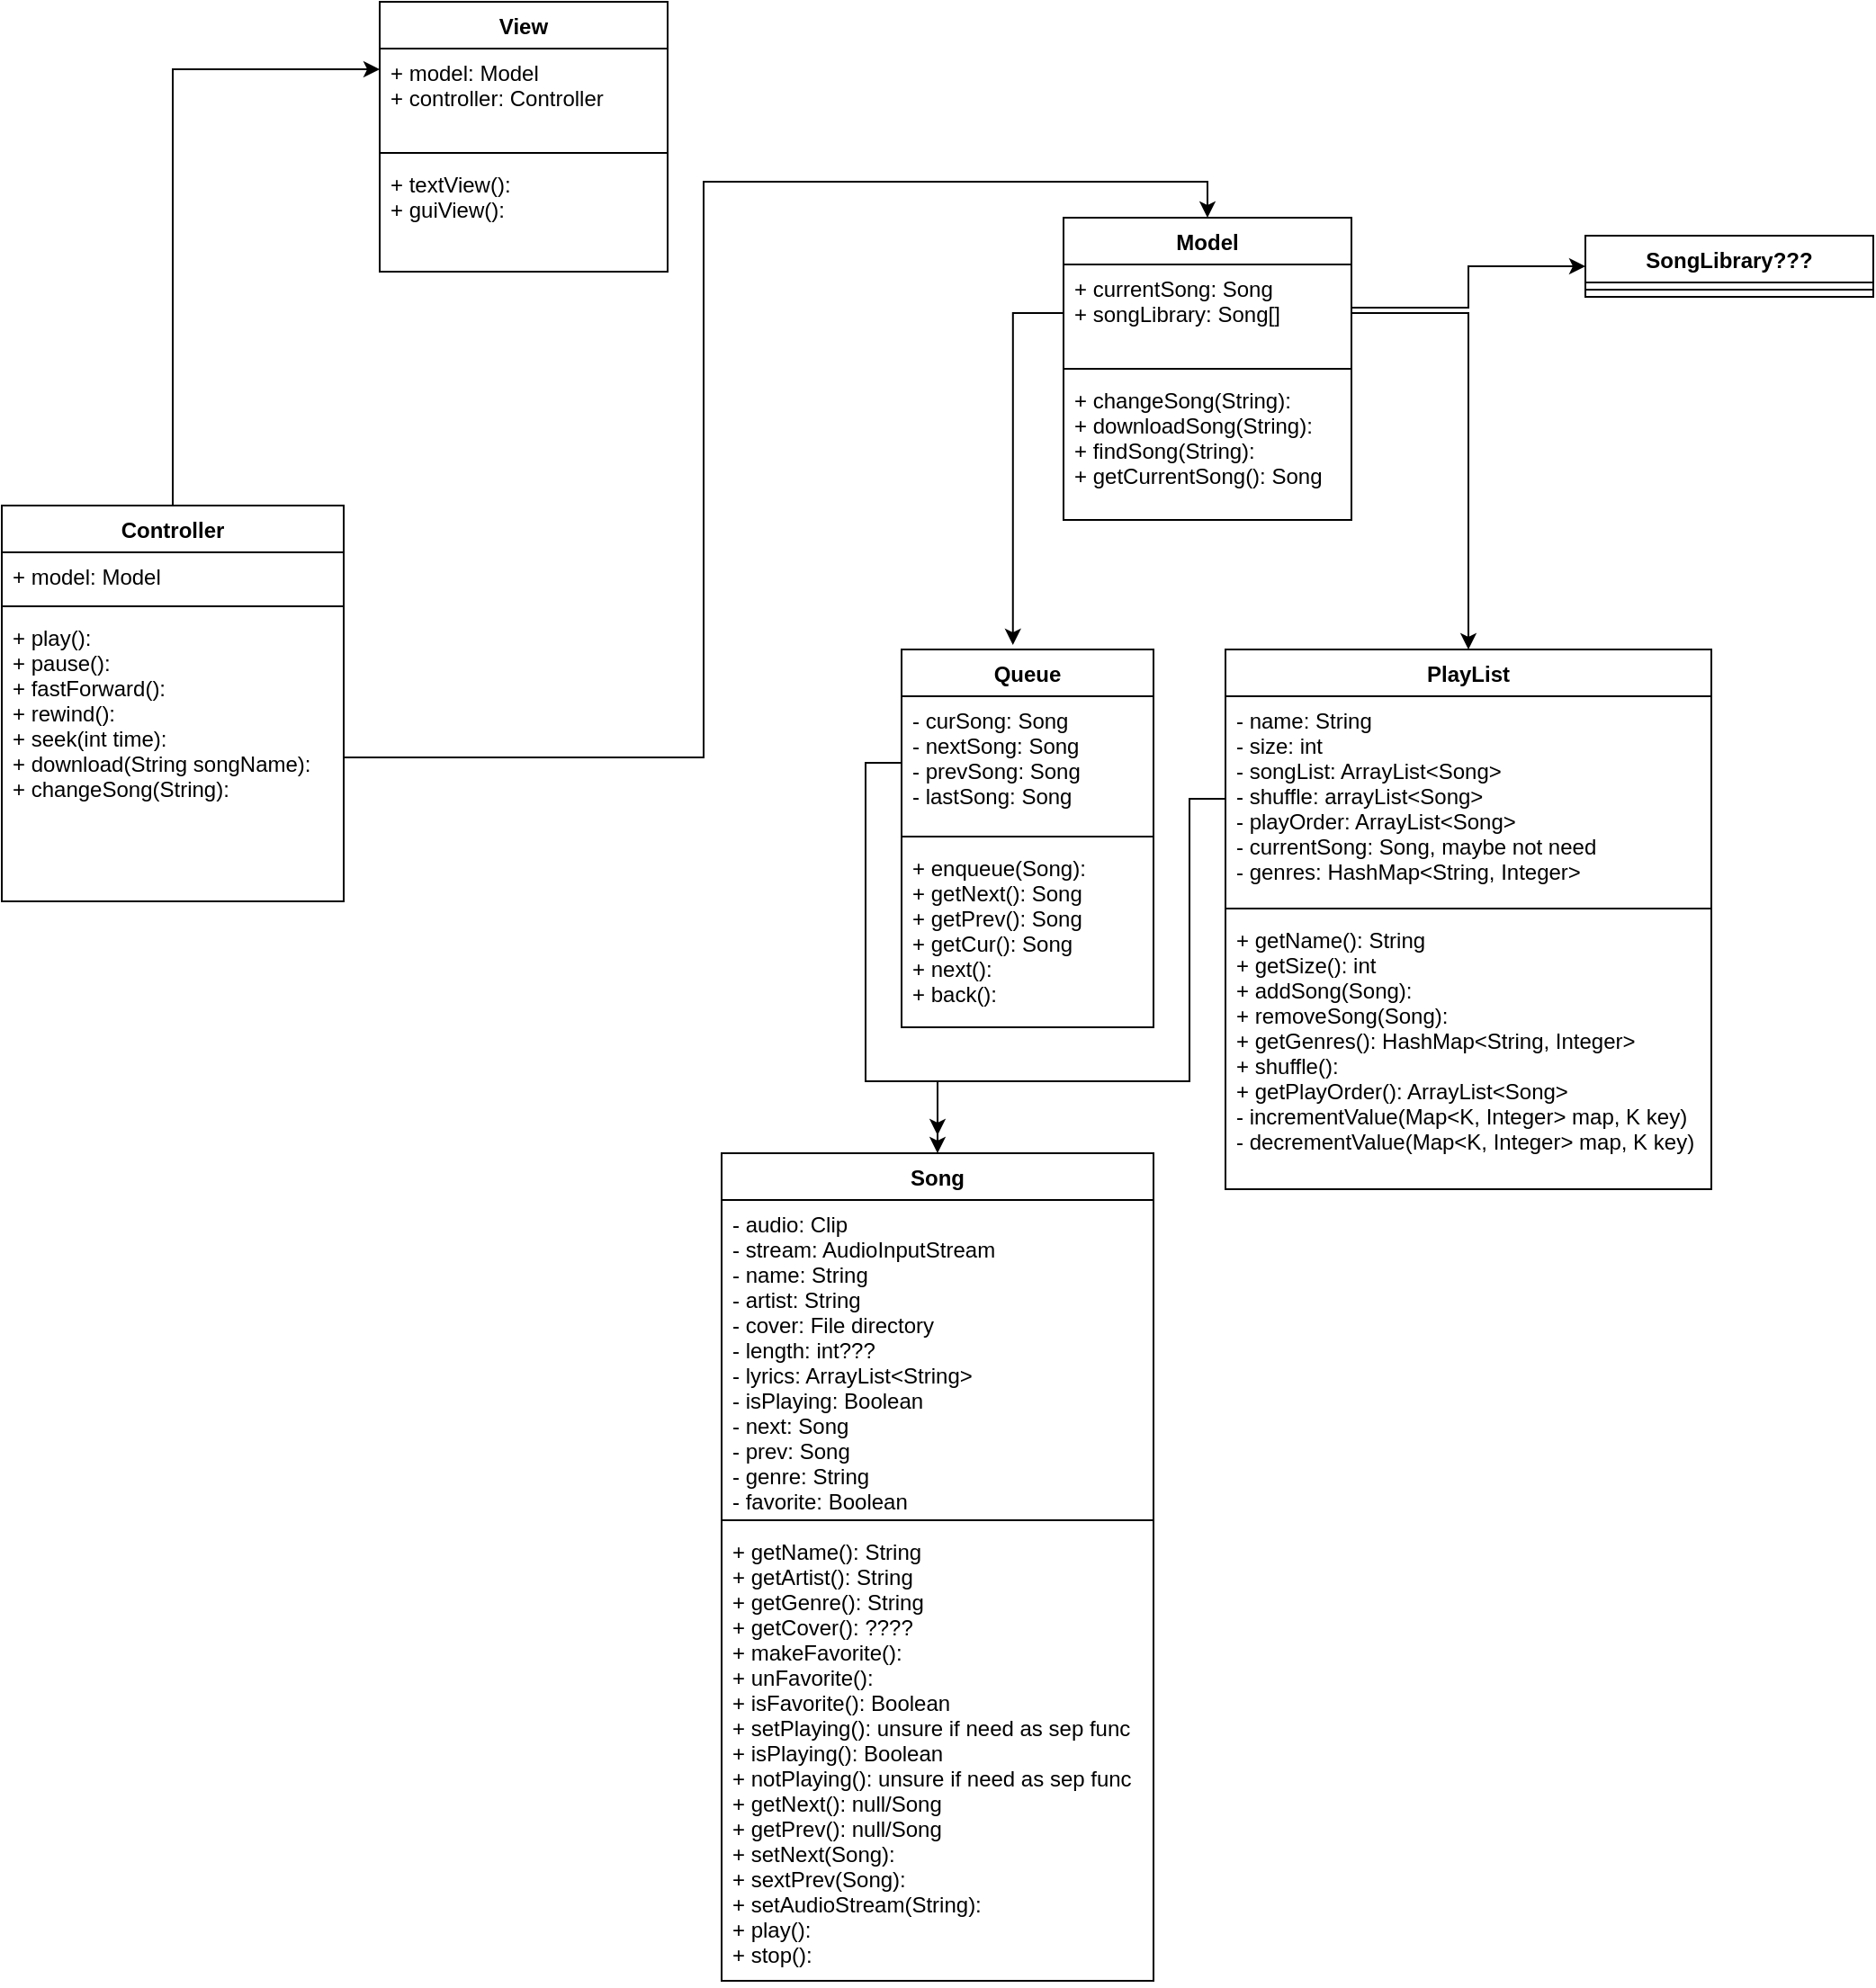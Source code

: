 <mxfile version="17.4.3" type="device"><diagram id="x7jedYCvUBm-3-thgjqw" name="Page-1"><mxGraphModel dx="1351" dy="821" grid="1" gridSize="10" guides="1" tooltips="1" connect="1" arrows="1" fold="1" page="1" pageScale="1" pageWidth="850" pageHeight="1100" math="0" shadow="0"><root><mxCell id="0"/><mxCell id="1" parent="0"/><mxCell id="eeyS4aO8ozMA6YHfOCXn-26" style="edgeStyle=orthogonalEdgeStyle;rounded=0;orthogonalLoop=1;jettySize=auto;html=1;entryX=0;entryY=0.5;entryDx=0;entryDy=0;" edge="1" parent="1" source="OL-D1mIjCB3-K_9TSbV1-14" target="eeyS4aO8ozMA6YHfOCXn-22"><mxGeometry relative="1" as="geometry"><Array as="points"><mxPoint x="855" y="170"/><mxPoint x="855" y="147"/></Array></mxGeometry></mxCell><mxCell id="OL-D1mIjCB3-K_9TSbV1-14" value="Model" style="swimlane;fontStyle=1;align=center;verticalAlign=top;childLayout=stackLayout;horizontal=1;startSize=26;horizontalStack=0;resizeParent=1;resizeParentMax=0;resizeLast=0;collapsible=1;marginBottom=0;" parent="1" vertex="1"><mxGeometry x="630" y="120" width="160" height="168" as="geometry"/></mxCell><mxCell id="OL-D1mIjCB3-K_9TSbV1-15" value="+ currentSong: Song&#10;+ songLibrary: Song[]" style="text;strokeColor=none;fillColor=none;align=left;verticalAlign=top;spacingLeft=4;spacingRight=4;overflow=hidden;rotatable=0;points=[[0,0.5],[1,0.5]];portConstraint=eastwest;" parent="OL-D1mIjCB3-K_9TSbV1-14" vertex="1"><mxGeometry y="26" width="160" height="54" as="geometry"/></mxCell><mxCell id="OL-D1mIjCB3-K_9TSbV1-16" value="" style="line;strokeWidth=1;fillColor=none;align=left;verticalAlign=middle;spacingTop=-1;spacingLeft=3;spacingRight=3;rotatable=0;labelPosition=right;points=[];portConstraint=eastwest;" parent="OL-D1mIjCB3-K_9TSbV1-14" vertex="1"><mxGeometry y="80" width="160" height="8" as="geometry"/></mxCell><mxCell id="OL-D1mIjCB3-K_9TSbV1-17" value="+ changeSong(String):&#10;+ downloadSong(String):&#10;+ findSong(String):&#10;+ getCurrentSong(): Song" style="text;strokeColor=none;fillColor=none;align=left;verticalAlign=top;spacingLeft=4;spacingRight=4;overflow=hidden;rotatable=0;points=[[0,0.5],[1,0.5]];portConstraint=eastwest;" parent="OL-D1mIjCB3-K_9TSbV1-14" vertex="1"><mxGeometry y="88" width="160" height="80" as="geometry"/></mxCell><mxCell id="OL-D1mIjCB3-K_9TSbV1-31" style="edgeStyle=orthogonalEdgeStyle;rounded=0;orthogonalLoop=1;jettySize=auto;html=1;exitX=0.5;exitY=0;exitDx=0;exitDy=0;entryX=0;entryY=0.25;entryDx=0;entryDy=0;" parent="1" source="OL-D1mIjCB3-K_9TSbV1-18" target="OL-D1mIjCB3-K_9TSbV1-22" edge="1"><mxGeometry relative="1" as="geometry"/></mxCell><mxCell id="OL-D1mIjCB3-K_9TSbV1-18" value="Controller" style="swimlane;fontStyle=1;align=center;verticalAlign=top;childLayout=stackLayout;horizontal=1;startSize=26;horizontalStack=0;resizeParent=1;resizeParentMax=0;resizeLast=0;collapsible=1;marginBottom=0;" parent="1" vertex="1"><mxGeometry x="40" y="280" width="190" height="220" as="geometry"/></mxCell><mxCell id="OL-D1mIjCB3-K_9TSbV1-19" value="+ model: Model" style="text;strokeColor=none;fillColor=none;align=left;verticalAlign=top;spacingLeft=4;spacingRight=4;overflow=hidden;rotatable=0;points=[[0,0.5],[1,0.5]];portConstraint=eastwest;" parent="OL-D1mIjCB3-K_9TSbV1-18" vertex="1"><mxGeometry y="26" width="190" height="26" as="geometry"/></mxCell><mxCell id="OL-D1mIjCB3-K_9TSbV1-20" value="" style="line;strokeWidth=1;fillColor=none;align=left;verticalAlign=middle;spacingTop=-1;spacingLeft=3;spacingRight=3;rotatable=0;labelPosition=right;points=[];portConstraint=eastwest;" parent="OL-D1mIjCB3-K_9TSbV1-18" vertex="1"><mxGeometry y="52" width="190" height="8" as="geometry"/></mxCell><mxCell id="OL-D1mIjCB3-K_9TSbV1-21" value="+ play():&#10;+ pause():&#10;+ fastForward():&#10;+ rewind():&#10;+ seek(int time):&#10;+ download(String songName):&#10;+ changeSong(String):" style="text;strokeColor=none;fillColor=none;align=left;verticalAlign=top;spacingLeft=4;spacingRight=4;overflow=hidden;rotatable=0;points=[[0,0.5],[1,0.5]];portConstraint=eastwest;" parent="OL-D1mIjCB3-K_9TSbV1-18" vertex="1"><mxGeometry y="60" width="190" height="160" as="geometry"/></mxCell><mxCell id="OL-D1mIjCB3-K_9TSbV1-22" value="View" style="swimlane;fontStyle=1;align=center;verticalAlign=top;childLayout=stackLayout;horizontal=1;startSize=26;horizontalStack=0;resizeParent=1;resizeParentMax=0;resizeLast=0;collapsible=1;marginBottom=0;" parent="1" vertex="1"><mxGeometry x="250" width="160" height="150" as="geometry"/></mxCell><mxCell id="OL-D1mIjCB3-K_9TSbV1-23" value="+ model: Model&#10;+ controller: Controller" style="text;strokeColor=none;fillColor=none;align=left;verticalAlign=top;spacingLeft=4;spacingRight=4;overflow=hidden;rotatable=0;points=[[0,0.5],[1,0.5]];portConstraint=eastwest;" parent="OL-D1mIjCB3-K_9TSbV1-22" vertex="1"><mxGeometry y="26" width="160" height="54" as="geometry"/></mxCell><mxCell id="OL-D1mIjCB3-K_9TSbV1-24" value="" style="line;strokeWidth=1;fillColor=none;align=left;verticalAlign=middle;spacingTop=-1;spacingLeft=3;spacingRight=3;rotatable=0;labelPosition=right;points=[];portConstraint=eastwest;" parent="OL-D1mIjCB3-K_9TSbV1-22" vertex="1"><mxGeometry y="80" width="160" height="8" as="geometry"/></mxCell><mxCell id="OL-D1mIjCB3-K_9TSbV1-25" value="+ textView():&#10;+ guiView():" style="text;strokeColor=none;fillColor=none;align=left;verticalAlign=top;spacingLeft=4;spacingRight=4;overflow=hidden;rotatable=0;points=[[0,0.5],[1,0.5]];portConstraint=eastwest;" parent="OL-D1mIjCB3-K_9TSbV1-22" vertex="1"><mxGeometry y="88" width="160" height="62" as="geometry"/></mxCell><mxCell id="eeyS4aO8ozMA6YHfOCXn-1" value="PlayList" style="swimlane;fontStyle=1;align=center;verticalAlign=top;childLayout=stackLayout;horizontal=1;startSize=26;horizontalStack=0;resizeParent=1;resizeParentMax=0;resizeLast=0;collapsible=1;marginBottom=0;" vertex="1" parent="1"><mxGeometry x="720" y="360" width="270" height="300" as="geometry"/></mxCell><mxCell id="eeyS4aO8ozMA6YHfOCXn-2" value="- name: String&#10;- size: int&#10;- songList: ArrayList&lt;Song&gt;&#10;- shuffle: arrayList&lt;Song&gt;&#10;- playOrder: ArrayList&lt;Song&gt;&#10;- currentSong: Song, maybe not need&#10;- genres: HashMap&lt;String, Integer&gt;" style="text;strokeColor=none;fillColor=none;align=left;verticalAlign=top;spacingLeft=4;spacingRight=4;overflow=hidden;rotatable=0;points=[[0,0.5],[1,0.5]];portConstraint=eastwest;" vertex="1" parent="eeyS4aO8ozMA6YHfOCXn-1"><mxGeometry y="26" width="270" height="114" as="geometry"/></mxCell><mxCell id="eeyS4aO8ozMA6YHfOCXn-3" value="" style="line;strokeWidth=1;fillColor=none;align=left;verticalAlign=middle;spacingTop=-1;spacingLeft=3;spacingRight=3;rotatable=0;labelPosition=right;points=[];portConstraint=eastwest;" vertex="1" parent="eeyS4aO8ozMA6YHfOCXn-1"><mxGeometry y="140" width="270" height="8" as="geometry"/></mxCell><mxCell id="eeyS4aO8ozMA6YHfOCXn-4" value="+ getName(): String&#10;+ getSize(): int&#10;+ addSong(Song):&#10;+ removeSong(Song):&#10;+ getGenres(): HashMap&lt;String, Integer&gt;&#10;+ shuffle(): &#10;+ getPlayOrder(): ArrayList&lt;Song&gt;&#10;- incrementValue(Map&lt;K, Integer&gt; map, K key)&#10;- decrementValue(Map&lt;K, Integer&gt; map, K key)" style="text;strokeColor=none;fillColor=none;align=left;verticalAlign=top;spacingLeft=4;spacingRight=4;overflow=hidden;rotatable=0;points=[[0,0.5],[1,0.5]];portConstraint=eastwest;" vertex="1" parent="eeyS4aO8ozMA6YHfOCXn-1"><mxGeometry y="148" width="270" height="152" as="geometry"/></mxCell><mxCell id="eeyS4aO8ozMA6YHfOCXn-5" value="Queue" style="swimlane;fontStyle=1;align=center;verticalAlign=top;childLayout=stackLayout;horizontal=1;startSize=26;horizontalStack=0;resizeParent=1;resizeParentMax=0;resizeLast=0;collapsible=1;marginBottom=0;" vertex="1" parent="1"><mxGeometry x="540" y="360" width="140" height="210" as="geometry"/></mxCell><mxCell id="eeyS4aO8ozMA6YHfOCXn-6" value="- curSong: Song&#10;- nextSong: Song&#10;- prevSong: Song&#10;- lastSong: Song" style="text;strokeColor=none;fillColor=none;align=left;verticalAlign=top;spacingLeft=4;spacingRight=4;overflow=hidden;rotatable=0;points=[[0,0.5],[1,0.5]];portConstraint=eastwest;" vertex="1" parent="eeyS4aO8ozMA6YHfOCXn-5"><mxGeometry y="26" width="140" height="74" as="geometry"/></mxCell><mxCell id="eeyS4aO8ozMA6YHfOCXn-7" value="" style="line;strokeWidth=1;fillColor=none;align=left;verticalAlign=middle;spacingTop=-1;spacingLeft=3;spacingRight=3;rotatable=0;labelPosition=right;points=[];portConstraint=eastwest;" vertex="1" parent="eeyS4aO8ozMA6YHfOCXn-5"><mxGeometry y="100" width="140" height="8" as="geometry"/></mxCell><mxCell id="eeyS4aO8ozMA6YHfOCXn-8" value="+ enqueue(Song): &#10;+ getNext(): Song&#10;+ getPrev(): Song&#10;+ getCur(): Song&#10;+ next():&#10;+ back():" style="text;strokeColor=none;fillColor=none;align=left;verticalAlign=top;spacingLeft=4;spacingRight=4;overflow=hidden;rotatable=0;points=[[0,0.5],[1,0.5]];portConstraint=eastwest;" vertex="1" parent="eeyS4aO8ozMA6YHfOCXn-5"><mxGeometry y="108" width="140" height="102" as="geometry"/></mxCell><mxCell id="eeyS4aO8ozMA6YHfOCXn-9" value="Song" style="swimlane;fontStyle=1;align=center;verticalAlign=top;childLayout=stackLayout;horizontal=1;startSize=26;horizontalStack=0;resizeParent=1;resizeParentMax=0;resizeLast=0;collapsible=1;marginBottom=0;" vertex="1" parent="1"><mxGeometry x="440" y="640" width="240" height="460" as="geometry"/></mxCell><mxCell id="eeyS4aO8ozMA6YHfOCXn-10" value="- audio: Clip&#10;- stream: AudioInputStream&#10;- name: String&#10;- artist: String&#10;- cover: File directory&#10;- length: int???&#10;- lyrics: ArrayList&lt;String&gt;&#10;- isPlaying: Boolean&#10;- next: Song&#10;- prev: Song&#10;- genre: String&#10;- favorite: Boolean" style="text;strokeColor=none;fillColor=none;align=left;verticalAlign=top;spacingLeft=4;spacingRight=4;overflow=hidden;rotatable=0;points=[[0,0.5],[1,0.5]];portConstraint=eastwest;" vertex="1" parent="eeyS4aO8ozMA6YHfOCXn-9"><mxGeometry y="26" width="240" height="174" as="geometry"/></mxCell><mxCell id="eeyS4aO8ozMA6YHfOCXn-11" value="" style="line;strokeWidth=1;fillColor=none;align=left;verticalAlign=middle;spacingTop=-1;spacingLeft=3;spacingRight=3;rotatable=0;labelPosition=right;points=[];portConstraint=eastwest;" vertex="1" parent="eeyS4aO8ozMA6YHfOCXn-9"><mxGeometry y="200" width="240" height="8" as="geometry"/></mxCell><mxCell id="eeyS4aO8ozMA6YHfOCXn-12" value="+ getName(): String&#10;+ getArtist(): String&#10;+ getGenre(): String&#10;+ getCover(): ????&#10;+ makeFavorite():&#10;+ unFavorite():&#10;+ isFavorite(): Boolean&#10;+ setPlaying(): unsure if need as sep func&#10;+ isPlaying(): Boolean&#10;+ notPlaying(): unsure if need as sep func&#10;+ getNext(): null/Song&#10;+ getPrev(): null/Song&#10;+ setNext(Song):&#10;+ sextPrev(Song):&#10;+ setAudioStream(String):&#10;+ play():&#10;+ stop():" style="text;strokeColor=none;fillColor=none;align=left;verticalAlign=top;spacingLeft=4;spacingRight=4;overflow=hidden;rotatable=0;points=[[0,0.5],[1,0.5]];portConstraint=eastwest;" vertex="1" parent="eeyS4aO8ozMA6YHfOCXn-9"><mxGeometry y="208" width="240" height="252" as="geometry"/></mxCell><mxCell id="eeyS4aO8ozMA6YHfOCXn-15" style="edgeStyle=orthogonalEdgeStyle;rounded=0;orthogonalLoop=1;jettySize=auto;html=1;entryX=0.5;entryY=0;entryDx=0;entryDy=0;" edge="1" parent="1" source="OL-D1mIjCB3-K_9TSbV1-21" target="OL-D1mIjCB3-K_9TSbV1-14"><mxGeometry relative="1" as="geometry"/></mxCell><mxCell id="eeyS4aO8ozMA6YHfOCXn-18" style="edgeStyle=orthogonalEdgeStyle;rounded=0;orthogonalLoop=1;jettySize=auto;html=1;" edge="1" parent="1" source="OL-D1mIjCB3-K_9TSbV1-15" target="eeyS4aO8ozMA6YHfOCXn-1"><mxGeometry relative="1" as="geometry"/></mxCell><mxCell id="eeyS4aO8ozMA6YHfOCXn-19" style="edgeStyle=orthogonalEdgeStyle;rounded=0;orthogonalLoop=1;jettySize=auto;html=1;entryX=0.442;entryY=-0.012;entryDx=0;entryDy=0;entryPerimeter=0;" edge="1" parent="1" source="OL-D1mIjCB3-K_9TSbV1-15" target="eeyS4aO8ozMA6YHfOCXn-5"><mxGeometry relative="1" as="geometry"/></mxCell><mxCell id="eeyS4aO8ozMA6YHfOCXn-20" style="edgeStyle=orthogonalEdgeStyle;rounded=0;orthogonalLoop=1;jettySize=auto;html=1;exitX=0;exitY=0.5;exitDx=0;exitDy=0;entryX=0.5;entryY=0;entryDx=0;entryDy=0;" edge="1" parent="1" source="eeyS4aO8ozMA6YHfOCXn-6" target="eeyS4aO8ozMA6YHfOCXn-9"><mxGeometry relative="1" as="geometry"><Array as="points"><mxPoint x="520" y="423"/><mxPoint x="520" y="600"/><mxPoint x="560" y="600"/></Array></mxGeometry></mxCell><mxCell id="eeyS4aO8ozMA6YHfOCXn-21" style="edgeStyle=orthogonalEdgeStyle;rounded=0;orthogonalLoop=1;jettySize=auto;html=1;exitX=0;exitY=0.5;exitDx=0;exitDy=0;" edge="1" parent="1" source="eeyS4aO8ozMA6YHfOCXn-2"><mxGeometry relative="1" as="geometry"><mxPoint x="560.0" y="630" as="targetPoint"/><Array as="points"><mxPoint x="700" y="443"/><mxPoint x="700" y="600"/><mxPoint x="560" y="600"/></Array></mxGeometry></mxCell><mxCell id="eeyS4aO8ozMA6YHfOCXn-22" value="SongLibrary???" style="swimlane;fontStyle=1;align=center;verticalAlign=top;childLayout=stackLayout;horizontal=1;startSize=26;horizontalStack=0;resizeParent=1;resizeParentMax=0;resizeLast=0;collapsible=1;marginBottom=0;" vertex="1" parent="1"><mxGeometry x="920" y="130" width="160" height="34" as="geometry"/></mxCell><mxCell id="eeyS4aO8ozMA6YHfOCXn-24" value="" style="line;strokeWidth=1;fillColor=none;align=left;verticalAlign=middle;spacingTop=-1;spacingLeft=3;spacingRight=3;rotatable=0;labelPosition=right;points=[];portConstraint=eastwest;" vertex="1" parent="eeyS4aO8ozMA6YHfOCXn-22"><mxGeometry y="26" width="160" height="8" as="geometry"/></mxCell></root></mxGraphModel></diagram></mxfile>